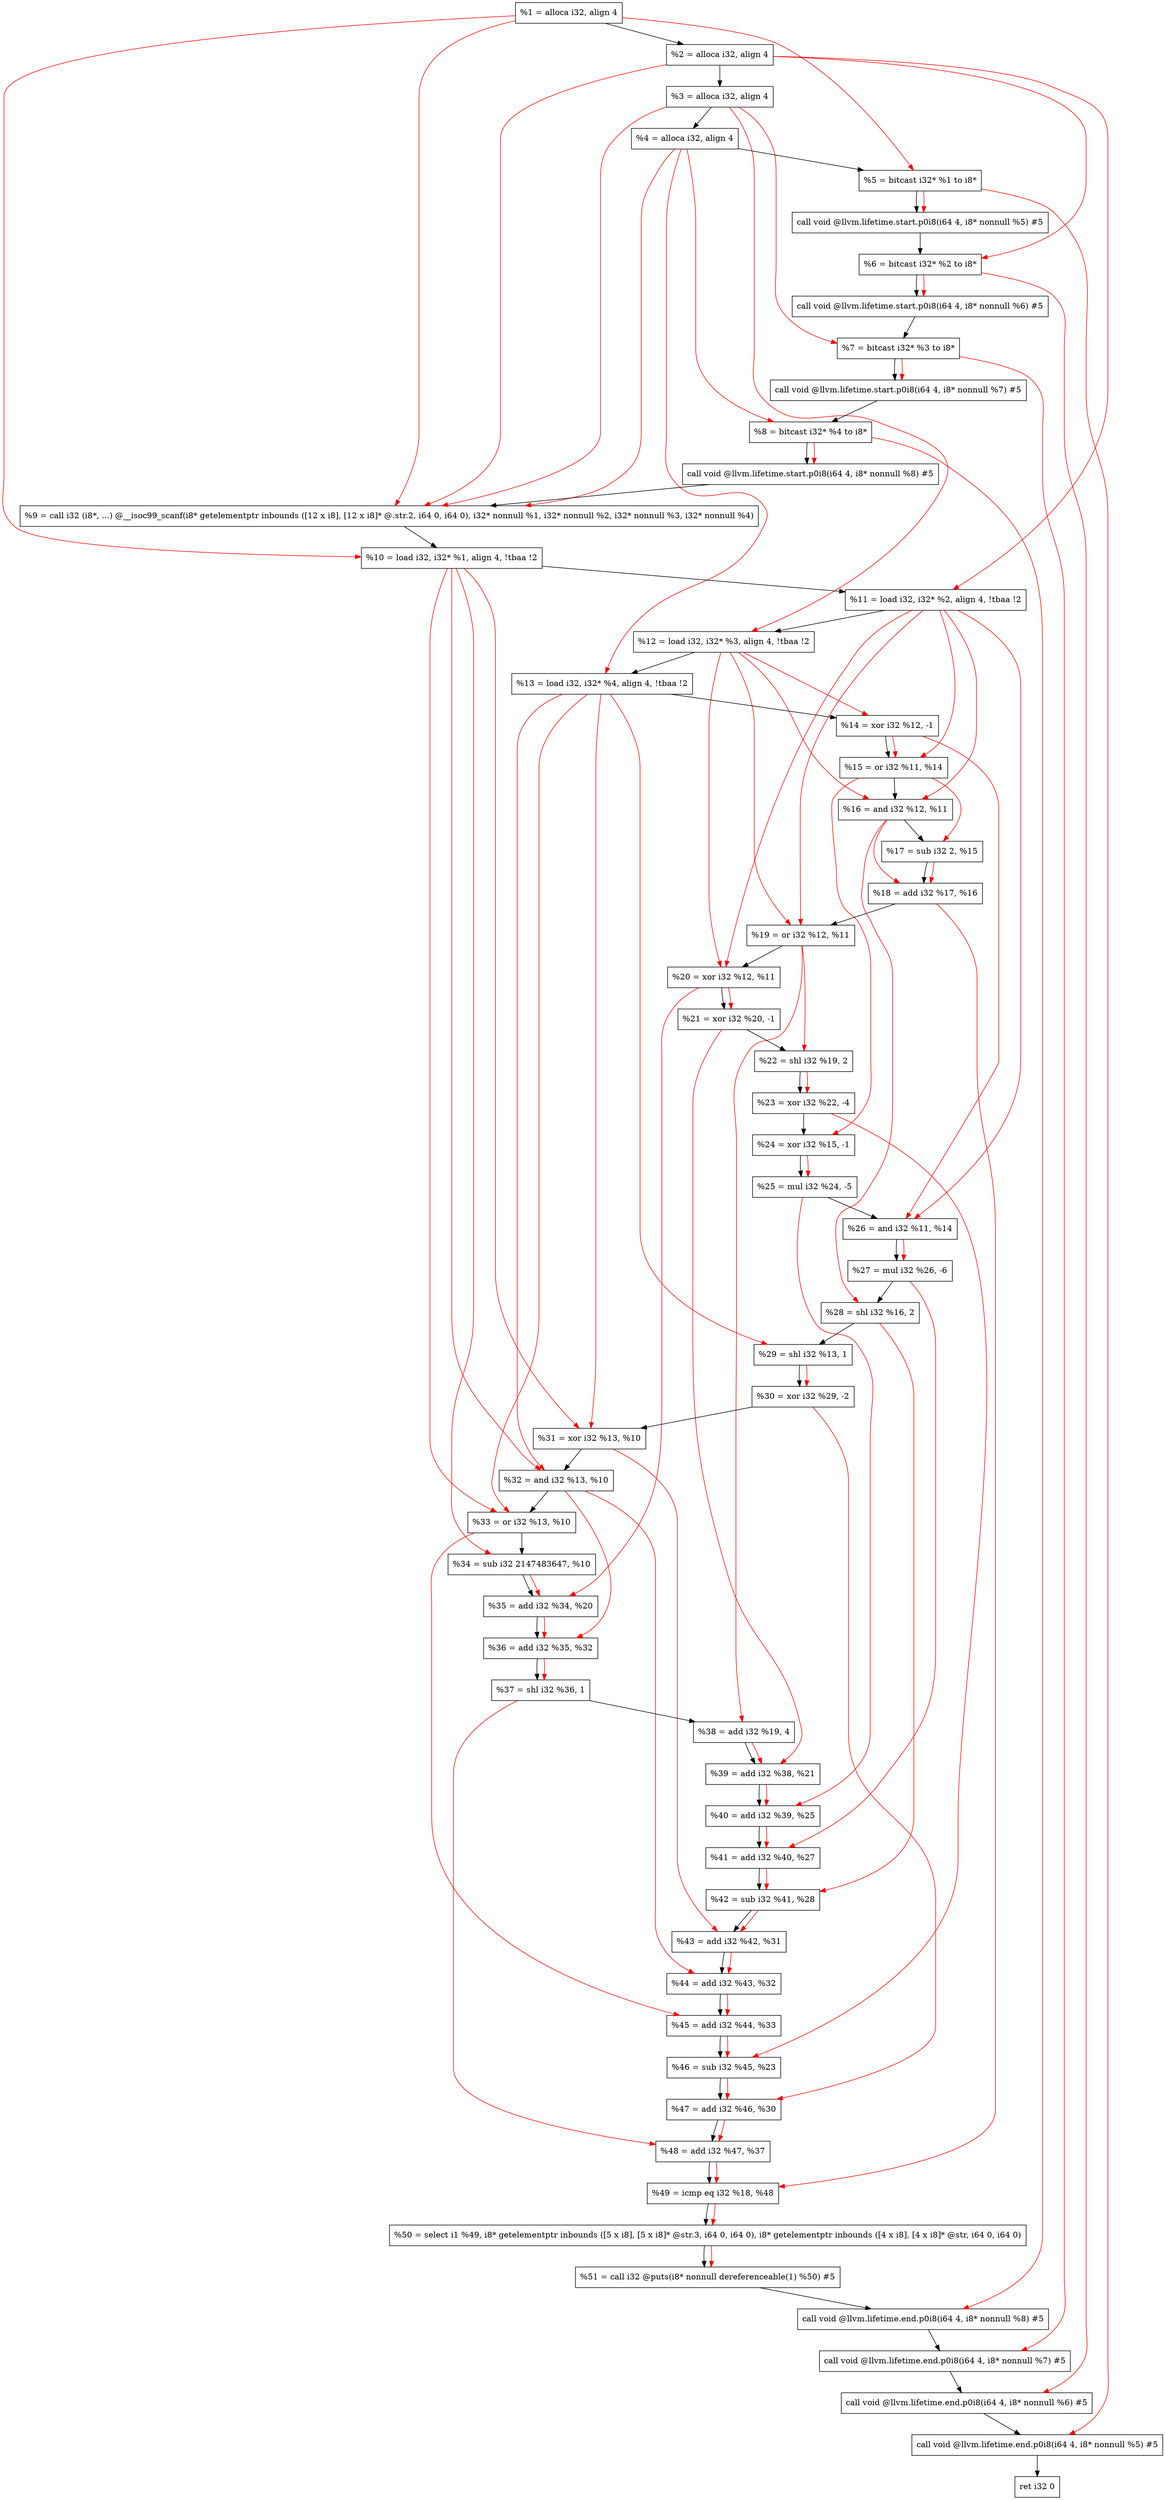 digraph "DFG for'main' function" {
	Node0x1053a88[shape=record, label="  %1 = alloca i32, align 4"];
	Node0x1053b08[shape=record, label="  %2 = alloca i32, align 4"];
	Node0x1053b98[shape=record, label="  %3 = alloca i32, align 4"];
	Node0x1053bf8[shape=record, label="  %4 = alloca i32, align 4"];
	Node0x1053ca8[shape=record, label="  %5 = bitcast i32* %1 to i8*"];
	Node0x10540d8[shape=record, label="  call void @llvm.lifetime.start.p0i8(i64 4, i8* nonnull %5) #5"];
	Node0x10541b8[shape=record, label="  %6 = bitcast i32* %2 to i8*"];
	Node0x10542b8[shape=record, label="  call void @llvm.lifetime.start.p0i8(i64 4, i8* nonnull %6) #5"];
	Node0x1054378[shape=record, label="  %7 = bitcast i32* %3 to i8*"];
	Node0x1054428[shape=record, label="  call void @llvm.lifetime.start.p0i8(i64 4, i8* nonnull %7) #5"];
	Node0x10544e8[shape=record, label="  %8 = bitcast i32* %4 to i8*"];
	Node0x1054598[shape=record, label="  call void @llvm.lifetime.start.p0i8(i64 4, i8* nonnull %8) #5"];
	Node0x104eaa0[shape=record, label="  %9 = call i32 (i8*, ...) @__isoc99_scanf(i8* getelementptr inbounds ([12 x i8], [12 x i8]* @.str.2, i64 0, i64 0), i32* nonnull %1, i32* nonnull %2, i32* nonnull %3, i32* nonnull %4)"];
	Node0x1054798[shape=record, label="  %10 = load i32, i32* %1, align 4, !tbaa !2"];
	Node0x1055708[shape=record, label="  %11 = load i32, i32* %2, align 4, !tbaa !2"];
	Node0x1055d78[shape=record, label="  %12 = load i32, i32* %3, align 4, !tbaa !2"];
	Node0x1055dd8[shape=record, label="  %13 = load i32, i32* %4, align 4, !tbaa !2"];
	Node0x1055e50[shape=record, label="  %14 = xor i32 %12, -1"];
	Node0x1055ec0[shape=record, label="  %15 = or i32 %11, %14"];
	Node0x1055f30[shape=record, label="  %16 = and i32 %12, %11"];
	Node0x1055fa0[shape=record, label="  %17 = sub i32 2, %15"];
	Node0x1056010[shape=record, label="  %18 = add i32 %17, %16"];
	Node0x1056080[shape=record, label="  %19 = or i32 %12, %11"];
	Node0x10560f0[shape=record, label="  %20 = xor i32 %12, %11"];
	Node0x1056160[shape=record, label="  %21 = xor i32 %20, -1"];
	Node0x10561d0[shape=record, label="  %22 = shl i32 %19, 2"];
	Node0x1056240[shape=record, label="  %23 = xor i32 %22, -4"];
	Node0x10562b0[shape=record, label="  %24 = xor i32 %15, -1"];
	Node0x1056320[shape=record, label="  %25 = mul i32 %24, -5"];
	Node0x1056390[shape=record, label="  %26 = and i32 %11, %14"];
	Node0x1056400[shape=record, label="  %27 = mul i32 %26, -6"];
	Node0x1056470[shape=record, label="  %28 = shl i32 %16, 2"];
	Node0x10564e0[shape=record, label="  %29 = shl i32 %13, 1"];
	Node0x1056550[shape=record, label="  %30 = xor i32 %29, -2"];
	Node0x10565c0[shape=record, label="  %31 = xor i32 %13, %10"];
	Node0x1056630[shape=record, label="  %32 = and i32 %13, %10"];
	Node0x10566a0[shape=record, label="  %33 = or i32 %13, %10"];
	Node0x1056710[shape=record, label="  %34 = sub i32 2147483647, %10"];
	Node0x1056780[shape=record, label="  %35 = add i32 %34, %20"];
	Node0x10567f0[shape=record, label="  %36 = add i32 %35, %32"];
	Node0x1056860[shape=record, label="  %37 = shl i32 %36, 1"];
	Node0x10568d0[shape=record, label="  %38 = add i32 %19, 4"];
	Node0x1056940[shape=record, label="  %39 = add i32 %38, %21"];
	Node0x10569b0[shape=record, label="  %40 = add i32 %39, %25"];
	Node0x1056a20[shape=record, label="  %41 = add i32 %40, %27"];
	Node0x1056a90[shape=record, label="  %42 = sub i32 %41, %28"];
	Node0x1056b00[shape=record, label="  %43 = add i32 %42, %31"];
	Node0x1056b70[shape=record, label="  %44 = add i32 %43, %32"];
	Node0x1056be0[shape=record, label="  %45 = add i32 %44, %33"];
	Node0x1056c50[shape=record, label="  %46 = sub i32 %45, %23"];
	Node0x1056cc0[shape=record, label="  %47 = add i32 %46, %30"];
	Node0x1056d30[shape=record, label="  %48 = add i32 %47, %37"];
	Node0x1056da0[shape=record, label="  %49 = icmp eq i32 %18, %48"];
	Node0xff38b8[shape=record, label="  %50 = select i1 %49, i8* getelementptr inbounds ([5 x i8], [5 x i8]* @str.3, i64 0, i64 0), i8* getelementptr inbounds ([4 x i8], [4 x i8]* @str, i64 0, i64 0)"];
	Node0x1056e30[shape=record, label="  %51 = call i32 @puts(i8* nonnull dereferenceable(1) %50) #5"];
	Node0x10570d8[shape=record, label="  call void @llvm.lifetime.end.p0i8(i64 4, i8* nonnull %8) #5"];
	Node0x1057238[shape=record, label="  call void @llvm.lifetime.end.p0i8(i64 4, i8* nonnull %7) #5"];
	Node0x1057348[shape=record, label="  call void @llvm.lifetime.end.p0i8(i64 4, i8* nonnull %6) #5"];
	Node0x1057458[shape=record, label="  call void @llvm.lifetime.end.p0i8(i64 4, i8* nonnull %5) #5"];
	Node0x1057518[shape=record, label="  ret i32 0"];
	Node0x1053a88 -> Node0x1053b08;
	Node0x1053b08 -> Node0x1053b98;
	Node0x1053b98 -> Node0x1053bf8;
	Node0x1053bf8 -> Node0x1053ca8;
	Node0x1053ca8 -> Node0x10540d8;
	Node0x10540d8 -> Node0x10541b8;
	Node0x10541b8 -> Node0x10542b8;
	Node0x10542b8 -> Node0x1054378;
	Node0x1054378 -> Node0x1054428;
	Node0x1054428 -> Node0x10544e8;
	Node0x10544e8 -> Node0x1054598;
	Node0x1054598 -> Node0x104eaa0;
	Node0x104eaa0 -> Node0x1054798;
	Node0x1054798 -> Node0x1055708;
	Node0x1055708 -> Node0x1055d78;
	Node0x1055d78 -> Node0x1055dd8;
	Node0x1055dd8 -> Node0x1055e50;
	Node0x1055e50 -> Node0x1055ec0;
	Node0x1055ec0 -> Node0x1055f30;
	Node0x1055f30 -> Node0x1055fa0;
	Node0x1055fa0 -> Node0x1056010;
	Node0x1056010 -> Node0x1056080;
	Node0x1056080 -> Node0x10560f0;
	Node0x10560f0 -> Node0x1056160;
	Node0x1056160 -> Node0x10561d0;
	Node0x10561d0 -> Node0x1056240;
	Node0x1056240 -> Node0x10562b0;
	Node0x10562b0 -> Node0x1056320;
	Node0x1056320 -> Node0x1056390;
	Node0x1056390 -> Node0x1056400;
	Node0x1056400 -> Node0x1056470;
	Node0x1056470 -> Node0x10564e0;
	Node0x10564e0 -> Node0x1056550;
	Node0x1056550 -> Node0x10565c0;
	Node0x10565c0 -> Node0x1056630;
	Node0x1056630 -> Node0x10566a0;
	Node0x10566a0 -> Node0x1056710;
	Node0x1056710 -> Node0x1056780;
	Node0x1056780 -> Node0x10567f0;
	Node0x10567f0 -> Node0x1056860;
	Node0x1056860 -> Node0x10568d0;
	Node0x10568d0 -> Node0x1056940;
	Node0x1056940 -> Node0x10569b0;
	Node0x10569b0 -> Node0x1056a20;
	Node0x1056a20 -> Node0x1056a90;
	Node0x1056a90 -> Node0x1056b00;
	Node0x1056b00 -> Node0x1056b70;
	Node0x1056b70 -> Node0x1056be0;
	Node0x1056be0 -> Node0x1056c50;
	Node0x1056c50 -> Node0x1056cc0;
	Node0x1056cc0 -> Node0x1056d30;
	Node0x1056d30 -> Node0x1056da0;
	Node0x1056da0 -> Node0xff38b8;
	Node0xff38b8 -> Node0x1056e30;
	Node0x1056e30 -> Node0x10570d8;
	Node0x10570d8 -> Node0x1057238;
	Node0x1057238 -> Node0x1057348;
	Node0x1057348 -> Node0x1057458;
	Node0x1057458 -> Node0x1057518;
edge [color=red]
	Node0x1053a88 -> Node0x1053ca8;
	Node0x1053ca8 -> Node0x10540d8;
	Node0x1053b08 -> Node0x10541b8;
	Node0x10541b8 -> Node0x10542b8;
	Node0x1053b98 -> Node0x1054378;
	Node0x1054378 -> Node0x1054428;
	Node0x1053bf8 -> Node0x10544e8;
	Node0x10544e8 -> Node0x1054598;
	Node0x1053a88 -> Node0x104eaa0;
	Node0x1053b08 -> Node0x104eaa0;
	Node0x1053b98 -> Node0x104eaa0;
	Node0x1053bf8 -> Node0x104eaa0;
	Node0x1053a88 -> Node0x1054798;
	Node0x1053b08 -> Node0x1055708;
	Node0x1053b98 -> Node0x1055d78;
	Node0x1053bf8 -> Node0x1055dd8;
	Node0x1055d78 -> Node0x1055e50;
	Node0x1055708 -> Node0x1055ec0;
	Node0x1055e50 -> Node0x1055ec0;
	Node0x1055d78 -> Node0x1055f30;
	Node0x1055708 -> Node0x1055f30;
	Node0x1055ec0 -> Node0x1055fa0;
	Node0x1055fa0 -> Node0x1056010;
	Node0x1055f30 -> Node0x1056010;
	Node0x1055d78 -> Node0x1056080;
	Node0x1055708 -> Node0x1056080;
	Node0x1055d78 -> Node0x10560f0;
	Node0x1055708 -> Node0x10560f0;
	Node0x10560f0 -> Node0x1056160;
	Node0x1056080 -> Node0x10561d0;
	Node0x10561d0 -> Node0x1056240;
	Node0x1055ec0 -> Node0x10562b0;
	Node0x10562b0 -> Node0x1056320;
	Node0x1055708 -> Node0x1056390;
	Node0x1055e50 -> Node0x1056390;
	Node0x1056390 -> Node0x1056400;
	Node0x1055f30 -> Node0x1056470;
	Node0x1055dd8 -> Node0x10564e0;
	Node0x10564e0 -> Node0x1056550;
	Node0x1055dd8 -> Node0x10565c0;
	Node0x1054798 -> Node0x10565c0;
	Node0x1055dd8 -> Node0x1056630;
	Node0x1054798 -> Node0x1056630;
	Node0x1055dd8 -> Node0x10566a0;
	Node0x1054798 -> Node0x10566a0;
	Node0x1054798 -> Node0x1056710;
	Node0x1056710 -> Node0x1056780;
	Node0x10560f0 -> Node0x1056780;
	Node0x1056780 -> Node0x10567f0;
	Node0x1056630 -> Node0x10567f0;
	Node0x10567f0 -> Node0x1056860;
	Node0x1056080 -> Node0x10568d0;
	Node0x10568d0 -> Node0x1056940;
	Node0x1056160 -> Node0x1056940;
	Node0x1056940 -> Node0x10569b0;
	Node0x1056320 -> Node0x10569b0;
	Node0x10569b0 -> Node0x1056a20;
	Node0x1056400 -> Node0x1056a20;
	Node0x1056a20 -> Node0x1056a90;
	Node0x1056470 -> Node0x1056a90;
	Node0x1056a90 -> Node0x1056b00;
	Node0x10565c0 -> Node0x1056b00;
	Node0x1056b00 -> Node0x1056b70;
	Node0x1056630 -> Node0x1056b70;
	Node0x1056b70 -> Node0x1056be0;
	Node0x10566a0 -> Node0x1056be0;
	Node0x1056be0 -> Node0x1056c50;
	Node0x1056240 -> Node0x1056c50;
	Node0x1056c50 -> Node0x1056cc0;
	Node0x1056550 -> Node0x1056cc0;
	Node0x1056cc0 -> Node0x1056d30;
	Node0x1056860 -> Node0x1056d30;
	Node0x1056010 -> Node0x1056da0;
	Node0x1056d30 -> Node0x1056da0;
	Node0x1056da0 -> Node0xff38b8;
	Node0xff38b8 -> Node0x1056e30;
	Node0x10544e8 -> Node0x10570d8;
	Node0x1054378 -> Node0x1057238;
	Node0x10541b8 -> Node0x1057348;
	Node0x1053ca8 -> Node0x1057458;
}
